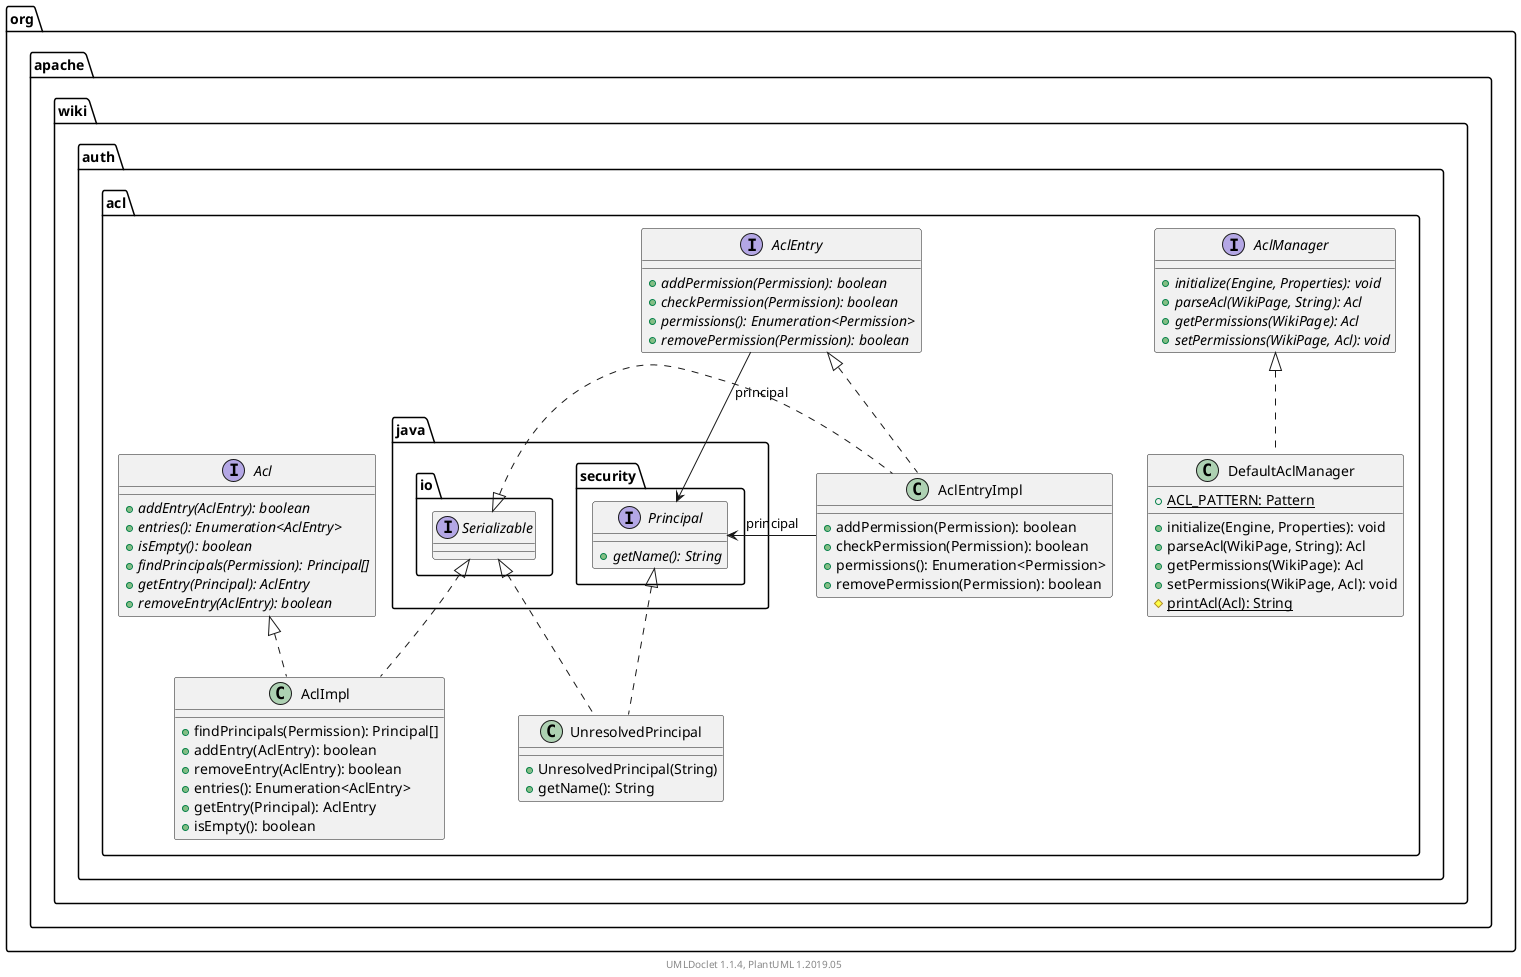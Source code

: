 @startuml

    namespace org.apache.wiki.auth.acl {

        interface AclManager [[AclManager.html]] {
            {abstract} +initialize(Engine, Properties): void
            {abstract} +parseAcl(WikiPage, String): Acl
            {abstract} +getPermissions(WikiPage): Acl
            {abstract} +setPermissions(WikiPage, Acl): void
        }

        class UnresolvedPrincipal [[UnresolvedPrincipal.html]] {
            +UnresolvedPrincipal(String)
            +getName(): String
        }

        interface AclEntry [[AclEntry.html]] {
            {abstract} +addPermission(Permission): boolean
            {abstract} +checkPermission(Permission): boolean
            {abstract} +permissions(): Enumeration<Permission>
            {abstract} +removePermission(Permission): boolean
        }

        class DefaultAclManager [[DefaultAclManager.html]] {
            {static} +ACL_PATTERN: Pattern
            +initialize(Engine, Properties): void
            +parseAcl(WikiPage, String): Acl
            +getPermissions(WikiPage): Acl
            +setPermissions(WikiPage, Acl): void
            {static} #printAcl(Acl): String
        }

        interface Acl [[Acl.html]] {
            {abstract} +addEntry(AclEntry): boolean
            {abstract} +entries(): Enumeration<AclEntry>
            {abstract} +isEmpty(): boolean
            {abstract} +findPrincipals(Permission): Principal[]
            {abstract} +getEntry(Principal): AclEntry
            {abstract} +removeEntry(AclEntry): boolean
        }

        class AclEntryImpl [[AclEntryImpl.html]] {
            +addPermission(Permission): boolean
            +checkPermission(Permission): boolean
            +permissions(): Enumeration<Permission>
            +removePermission(Permission): boolean
        }

        class AclImpl [[AclImpl.html]] {
            +findPrincipals(Permission): Principal[]
            +addEntry(AclEntry): boolean
            +removeEntry(AclEntry): boolean
            +entries(): Enumeration<AclEntry>
            +getEntry(Principal): AclEntry
            +isEmpty(): boolean
        }

        interface java.security.Principal {
            {abstract} +getName(): String
        }
        java.security.Principal <|.. UnresolvedPrincipal

        interface java.io.Serializable
        java.io.Serializable <|.. UnresolvedPrincipal

        AclManager <|.. DefaultAclManager

        AclEntry <|.. AclEntryImpl

        java.io.Serializable <|.. AclEntryImpl

        Acl <|.. AclImpl

        java.io.Serializable <|.. AclImpl

        AclEntry --> java.security.Principal: principal

        AclEntryImpl --> java.security.Principal: principal

    }


    center footer UMLDoclet 1.1.4, PlantUML 1.2019.05
@enduml
